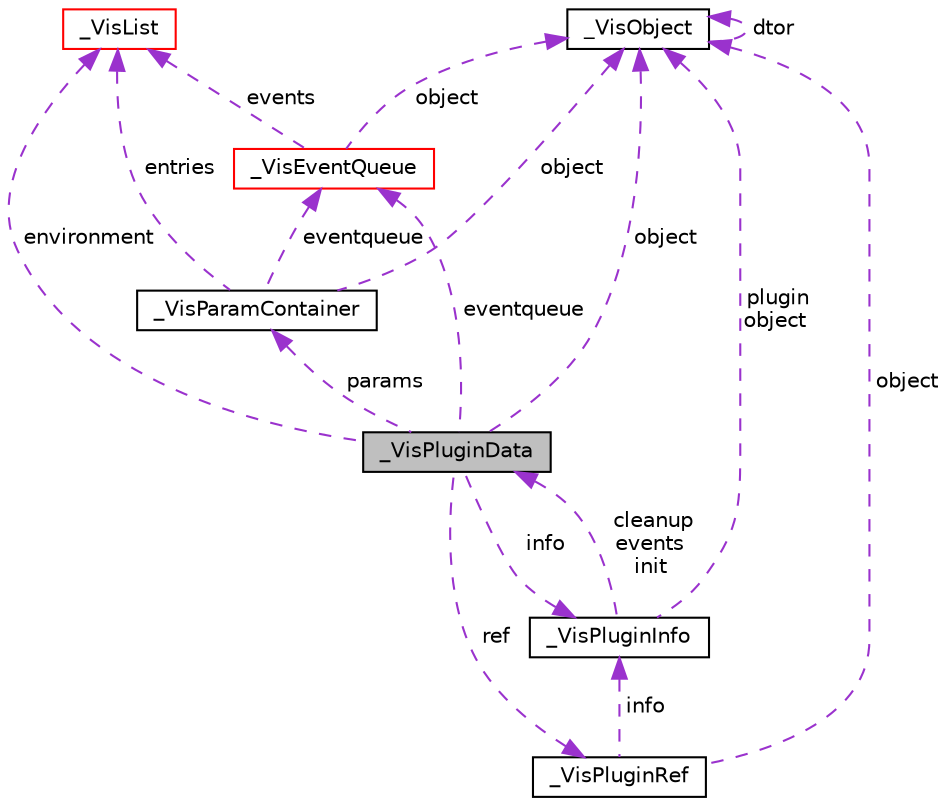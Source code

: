 digraph G
{
  edge [fontname="Helvetica",fontsize="10",labelfontname="Helvetica",labelfontsize="10"];
  node [fontname="Helvetica",fontsize="10",shape=record];
  Node1 [label="_VisPluginData",height=0.2,width=0.4,color="black", fillcolor="grey75", style="filled" fontcolor="black"];
  Node2 -> Node1 [dir="back",color="darkorchid3",fontsize="10",style="dashed",label=" params" ,fontname="Helvetica"];
  Node2 [label="_VisParamContainer",height=0.2,width=0.4,color="black", fillcolor="white", style="filled",URL="$struct__VisParamContainer.html",tooltip="Parameter container, is the container for a set of parameters."];
  Node3 -> Node2 [dir="back",color="darkorchid3",fontsize="10",style="dashed",label=" eventqueue" ,fontname="Helvetica"];
  Node3 [label="_VisEventQueue",height=0.2,width=0.4,color="red", fillcolor="white", style="filled",URL="$struct__VisEventQueue.html",tooltip="The event queue data structure."];
  Node4 -> Node3 [dir="back",color="darkorchid3",fontsize="10",style="dashed",label=" events" ,fontname="Helvetica"];
  Node4 [label="_VisList",height=0.2,width=0.4,color="red", fillcolor="white", style="filled",URL="$struct__VisList.html",tooltip="The VisList data structure represents a linked list."];
  Node5 -> Node3 [dir="back",color="darkorchid3",fontsize="10",style="dashed",label=" object" ,fontname="Helvetica"];
  Node5 [label="_VisObject",height=0.2,width=0.4,color="black", fillcolor="white", style="filled",URL="$struct__VisObject.html",tooltip="The VisObject structure contains all the VisObject housekeeping data like refcounting and a pointer t..."];
  Node5 -> Node5 [dir="back",color="darkorchid3",fontsize="10",style="dashed",label=" dtor" ,fontname="Helvetica"];
  Node4 -> Node2 [dir="back",color="darkorchid3",fontsize="10",style="dashed",label=" entries" ,fontname="Helvetica"];
  Node5 -> Node2 [dir="back",color="darkorchid3",fontsize="10",style="dashed",label=" object" ,fontname="Helvetica"];
  Node3 -> Node1 [dir="back",color="darkorchid3",fontsize="10",style="dashed",label=" eventqueue" ,fontname="Helvetica"];
  Node6 -> Node1 [dir="back",color="darkorchid3",fontsize="10",style="dashed",label=" ref" ,fontname="Helvetica"];
  Node6 [label="_VisPluginRef",height=0.2,width=0.4,color="black", fillcolor="white", style="filled",URL="$struct__VisPluginRef.html",tooltip="The VisPluginRef data structure contains information about the plugins and does refcounting."];
  Node5 -> Node6 [dir="back",color="darkorchid3",fontsize="10",style="dashed",label=" object" ,fontname="Helvetica"];
  Node7 -> Node6 [dir="back",color="darkorchid3",fontsize="10",style="dashed",label=" info" ,fontname="Helvetica"];
  Node7 [label="_VisPluginInfo",height=0.2,width=0.4,color="black", fillcolor="white", style="filled",URL="$struct__VisPluginInfo.html",tooltip="The VisPluginInfo data structure contains information about a plugin and is filled within the plugin ..."];
  Node1 -> Node7 [dir="back",color="darkorchid3",fontsize="10",style="dashed",label=" cleanup\nevents\ninit" ,fontname="Helvetica"];
  Node5 -> Node7 [dir="back",color="darkorchid3",fontsize="10",style="dashed",label=" plugin\nobject" ,fontname="Helvetica"];
  Node4 -> Node1 [dir="back",color="darkorchid3",fontsize="10",style="dashed",label=" environment" ,fontname="Helvetica"];
  Node5 -> Node1 [dir="back",color="darkorchid3",fontsize="10",style="dashed",label=" object" ,fontname="Helvetica"];
  Node7 -> Node1 [dir="back",color="darkorchid3",fontsize="10",style="dashed",label=" info" ,fontname="Helvetica"];
}
